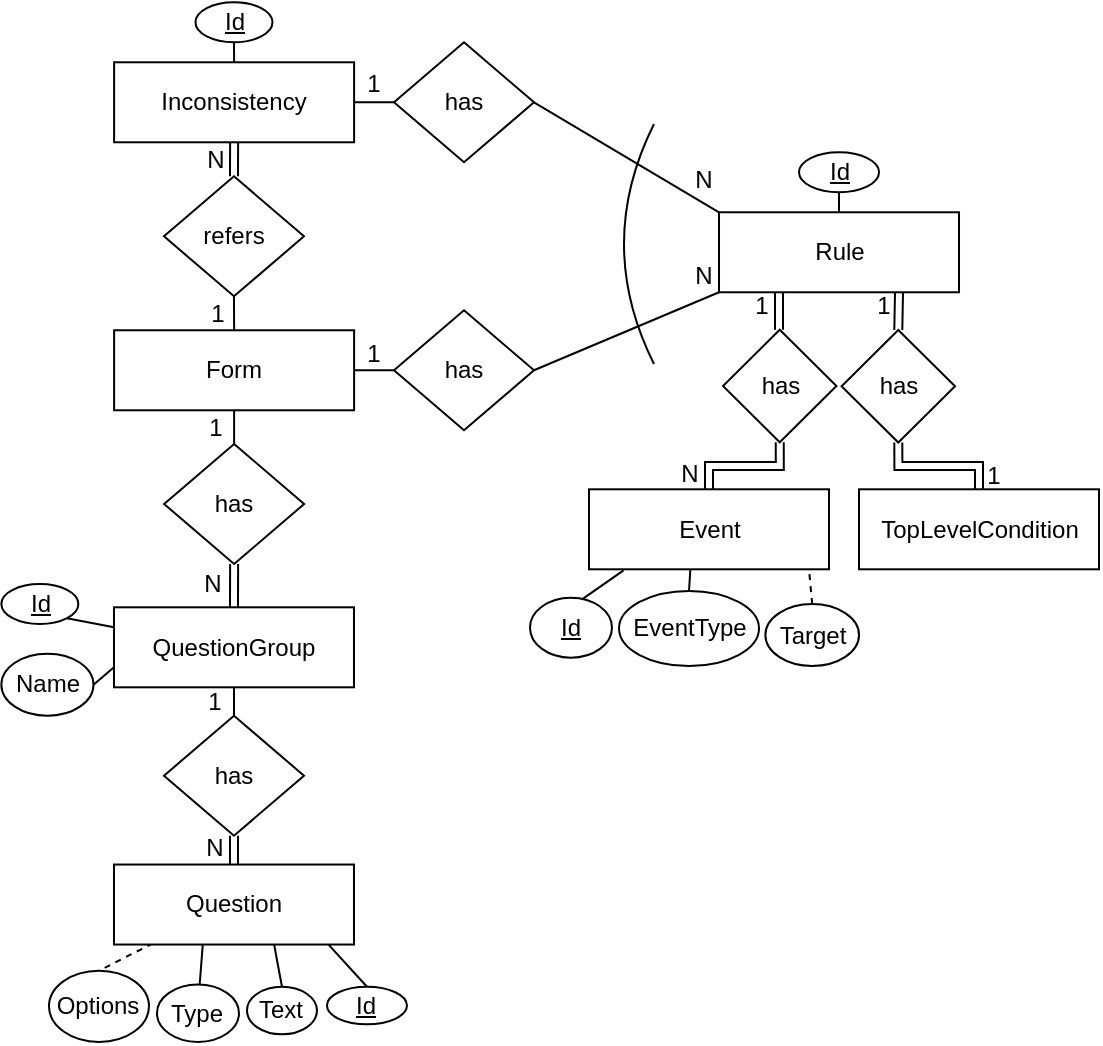 <mxfile version="24.7.7">
  <diagram name="Page-1" id="GDxtNj5UNCA339lKAcvZ">
    <mxGraphModel dx="1050" dy="565" grid="1" gridSize="10" guides="1" tooltips="1" connect="1" arrows="1" fold="1" page="1" pageScale="1" pageWidth="827" pageHeight="1169" math="0" shadow="0">
      <root>
        <mxCell id="0" />
        <mxCell id="1" parent="0" />
        <mxCell id="3LyGnDn1bI_X9S3rV7D7-2" style="edgeStyle=orthogonalEdgeStyle;rounded=0;orthogonalLoop=1;jettySize=auto;html=1;exitX=1;exitY=0.5;exitDx=0;exitDy=0;entryX=0;entryY=0.5;entryDx=0;entryDy=0;endArrow=none;endFill=0;" parent="1" source="3LyGnDn1bI_X9S3rV7D7-5" target="3LyGnDn1bI_X9S3rV7D7-55" edge="1">
          <mxGeometry relative="1" as="geometry">
            <mxPoint x="525.06" y="1118.46" as="targetPoint" />
            <Array as="points">
              <mxPoint x="600" y="993" />
            </Array>
          </mxGeometry>
        </mxCell>
        <mxCell id="3LyGnDn1bI_X9S3rV7D7-5" value="Form" style="rounded=0;whiteSpace=wrap;html=1;" parent="1" vertex="1">
          <mxGeometry x="430.06" y="973.14" width="120" height="40" as="geometry" />
        </mxCell>
        <mxCell id="3LyGnDn1bI_X9S3rV7D7-12" style="rounded=0;orthogonalLoop=1;jettySize=auto;html=1;exitX=1;exitY=0.5;exitDx=0;exitDy=0;entryX=0;entryY=1;entryDx=0;entryDy=0;endArrow=none;endFill=0;" parent="1" source="3LyGnDn1bI_X9S3rV7D7-55" target="3LyGnDn1bI_X9S3rV7D7-62" edge="1">
          <mxGeometry relative="1" as="geometry">
            <mxPoint x="667" y="955.28" as="sourcePoint" />
            <mxPoint x="682.06" y="1122.72" as="targetPoint" />
          </mxGeometry>
        </mxCell>
        <mxCell id="3LyGnDn1bI_X9S3rV7D7-13" value="1" style="text;html=1;align=center;verticalAlign=middle;whiteSpace=wrap;rounded=0;" parent="1" vertex="1">
          <mxGeometry x="555.49" y="979.98" width="10" height="10.17" as="geometry" />
        </mxCell>
        <mxCell id="3LyGnDn1bI_X9S3rV7D7-23" style="edgeStyle=orthogonalEdgeStyle;rounded=0;orthogonalLoop=1;jettySize=auto;html=1;exitX=0.5;exitY=0;exitDx=0;exitDy=0;entryX=0.5;entryY=1;entryDx=0;entryDy=0;endArrow=none;endFill=0;" parent="1" source="3LyGnDn1bI_X9S3rV7D7-25" target="3LyGnDn1bI_X9S3rV7D7-5" edge="1">
          <mxGeometry relative="1" as="geometry" />
        </mxCell>
        <mxCell id="3LyGnDn1bI_X9S3rV7D7-24" style="edgeStyle=orthogonalEdgeStyle;rounded=0;orthogonalLoop=1;jettySize=auto;html=1;exitX=0.5;exitY=1;exitDx=0;exitDy=0;entryX=0.5;entryY=0;entryDx=0;entryDy=0;endArrow=none;endFill=0;shape=link;" parent="1" source="3LyGnDn1bI_X9S3rV7D7-25" target="3LyGnDn1bI_X9S3rV7D7-28" edge="1">
          <mxGeometry relative="1" as="geometry" />
        </mxCell>
        <mxCell id="3LyGnDn1bI_X9S3rV7D7-25" value="has" style="rhombus;whiteSpace=wrap;html=1;" parent="1" vertex="1">
          <mxGeometry x="455.06" y="1030" width="70" height="60" as="geometry" />
        </mxCell>
        <mxCell id="3LyGnDn1bI_X9S3rV7D7-26" style="rounded=0;orthogonalLoop=1;jettySize=auto;html=1;exitX=0.5;exitY=1;exitDx=0;exitDy=0;entryX=0.5;entryY=0;entryDx=0;entryDy=0;endArrow=none;endFill=0;" parent="1" source="3LyGnDn1bI_X9S3rV7D7-28" target="3LyGnDn1bI_X9S3rV7D7-37" edge="1">
          <mxGeometry relative="1" as="geometry">
            <mxPoint x="489.99" y="1168.45" as="targetPoint" />
          </mxGeometry>
        </mxCell>
        <mxCell id="3LyGnDn1bI_X9S3rV7D7-27" style="rounded=0;orthogonalLoop=1;jettySize=auto;html=1;exitX=0;exitY=0.25;exitDx=0;exitDy=0;entryX=1;entryY=1;entryDx=0;entryDy=0;endArrow=none;endFill=0;" parent="1" source="3LyGnDn1bI_X9S3rV7D7-28" target="3LyGnDn1bI_X9S3rV7D7-44" edge="1">
          <mxGeometry relative="1" as="geometry" />
        </mxCell>
        <mxCell id="3LyGnDn1bI_X9S3rV7D7-28" value="QuestionGroup" style="rounded=0;whiteSpace=wrap;html=1;" parent="1" vertex="1">
          <mxGeometry x="429.99" y="1111.65" width="120" height="40" as="geometry" />
        </mxCell>
        <mxCell id="3LyGnDn1bI_X9S3rV7D7-29" value="1" style="text;html=1;align=center;verticalAlign=middle;whiteSpace=wrap;rounded=0;" parent="1" vertex="1">
          <mxGeometry x="476.56" y="1017.3" width="7.5" height="9.83" as="geometry" />
        </mxCell>
        <mxCell id="3LyGnDn1bI_X9S3rV7D7-30" value="N" style="text;html=1;align=center;verticalAlign=middle;whiteSpace=wrap;rounded=0;" parent="1" vertex="1">
          <mxGeometry x="471.81" y="1089.65" width="15" height="20" as="geometry" />
        </mxCell>
        <mxCell id="3LyGnDn1bI_X9S3rV7D7-31" style="rounded=0;orthogonalLoop=1;jettySize=auto;html=1;exitX=0.895;exitY=1.004;exitDx=0;exitDy=0;entryX=0.5;entryY=0;entryDx=0;entryDy=0;endArrow=none;endFill=0;exitPerimeter=0;" parent="1" source="3LyGnDn1bI_X9S3rV7D7-35" target="3LyGnDn1bI_X9S3rV7D7-45" edge="1">
          <mxGeometry relative="1" as="geometry" />
        </mxCell>
        <mxCell id="3LyGnDn1bI_X9S3rV7D7-32" style="rounded=0;orthogonalLoop=1;jettySize=auto;html=1;exitX=0.667;exitY=0.997;exitDx=0;exitDy=0;entryX=0.5;entryY=0;entryDx=0;entryDy=0;endArrow=none;endFill=0;exitPerimeter=0;" parent="1" source="3LyGnDn1bI_X9S3rV7D7-35" target="3LyGnDn1bI_X9S3rV7D7-46" edge="1">
          <mxGeometry relative="1" as="geometry" />
        </mxCell>
        <mxCell id="3LyGnDn1bI_X9S3rV7D7-33" style="rounded=0;orthogonalLoop=1;jettySize=auto;html=1;exitX=0.37;exitY=0.997;exitDx=0;exitDy=0;endArrow=none;endFill=0;exitPerimeter=0;" parent="1" source="3LyGnDn1bI_X9S3rV7D7-35" target="3LyGnDn1bI_X9S3rV7D7-47" edge="1">
          <mxGeometry relative="1" as="geometry" />
        </mxCell>
        <mxCell id="3LyGnDn1bI_X9S3rV7D7-34" style="rounded=0;orthogonalLoop=1;jettySize=auto;html=1;exitX=0.162;exitY=0.985;exitDx=0;exitDy=0;entryX=0.5;entryY=0;entryDx=0;entryDy=0;endArrow=none;endFill=0;exitPerimeter=0;dashed=1;" parent="1" source="3LyGnDn1bI_X9S3rV7D7-35" target="3LyGnDn1bI_X9S3rV7D7-48" edge="1">
          <mxGeometry relative="1" as="geometry" />
        </mxCell>
        <mxCell id="3LyGnDn1bI_X9S3rV7D7-35" value="Question" style="rounded=0;whiteSpace=wrap;html=1;" parent="1" vertex="1">
          <mxGeometry x="429.99" y="1240.27" width="120" height="40" as="geometry" />
        </mxCell>
        <mxCell id="3LyGnDn1bI_X9S3rV7D7-36" style="rounded=0;orthogonalLoop=1;jettySize=auto;html=1;exitX=0.5;exitY=1;exitDx=0;exitDy=0;entryX=0.5;entryY=0;entryDx=0;entryDy=0;endArrow=none;endFill=0;shape=link;" parent="1" source="3LyGnDn1bI_X9S3rV7D7-37" target="3LyGnDn1bI_X9S3rV7D7-35" edge="1">
          <mxGeometry relative="1" as="geometry">
            <mxPoint x="553.33" y="1362.23" as="sourcePoint" />
          </mxGeometry>
        </mxCell>
        <mxCell id="3LyGnDn1bI_X9S3rV7D7-37" value="has" style="rhombus;whiteSpace=wrap;html=1;" parent="1" vertex="1">
          <mxGeometry x="454.99" y="1165.85" width="70" height="60" as="geometry" />
        </mxCell>
        <mxCell id="3LyGnDn1bI_X9S3rV7D7-38" value="1" style="text;html=1;align=center;verticalAlign=middle;whiteSpace=wrap;rounded=0;" parent="1" vertex="1">
          <mxGeometry x="472.81" y="1149.0" width="15" height="20" as="geometry" />
        </mxCell>
        <mxCell id="3LyGnDn1bI_X9S3rV7D7-39" value="N" style="text;html=1;align=center;verticalAlign=middle;whiteSpace=wrap;rounded=0;" parent="1" vertex="1">
          <mxGeometry x="472.81" y="1224.85" width="15" height="14.42" as="geometry" />
        </mxCell>
        <mxCell id="3LyGnDn1bI_X9S3rV7D7-44" value="&lt;u&gt;Id&lt;/u&gt;" style="ellipse;whiteSpace=wrap;html=1;" parent="1" vertex="1">
          <mxGeometry x="373.68" y="1100" width="38.5" height="20" as="geometry" />
        </mxCell>
        <mxCell id="3LyGnDn1bI_X9S3rV7D7-45" value="&lt;u&gt;Id&lt;/u&gt;" style="ellipse;whiteSpace=wrap;html=1;" parent="1" vertex="1">
          <mxGeometry x="536.49" y="1301.39" width="40" height="18.75" as="geometry" />
        </mxCell>
        <mxCell id="3LyGnDn1bI_X9S3rV7D7-46" value="Text" style="ellipse;whiteSpace=wrap;html=1;" parent="1" vertex="1">
          <mxGeometry x="496.49" y="1301.39" width="35" height="23.75" as="geometry" />
        </mxCell>
        <mxCell id="3LyGnDn1bI_X9S3rV7D7-47" value="Type" style="ellipse;whiteSpace=wrap;html=1;" parent="1" vertex="1">
          <mxGeometry x="451.49" y="1300.23" width="41" height="28.75" as="geometry" />
        </mxCell>
        <mxCell id="3LyGnDn1bI_X9S3rV7D7-48" value="Options" style="ellipse;whiteSpace=wrap;html=1;" parent="1" vertex="1">
          <mxGeometry x="397.49" y="1293.36" width="50" height="35.62" as="geometry" />
        </mxCell>
        <mxCell id="3LyGnDn1bI_X9S3rV7D7-55" value="has" style="rhombus;whiteSpace=wrap;html=1;" parent="1" vertex="1">
          <mxGeometry x="570.0" y="963.14" width="70" height="60" as="geometry" />
        </mxCell>
        <mxCell id="3LyGnDn1bI_X9S3rV7D7-56" value="N" style="text;html=1;align=center;verticalAlign=middle;whiteSpace=wrap;rounded=0;" parent="1" vertex="1">
          <mxGeometry x="719.51" y="939.64" width="10" height="12.5" as="geometry" />
        </mxCell>
        <mxCell id="3LyGnDn1bI_X9S3rV7D7-60" value="" style="rounded=0;orthogonalLoop=1;jettySize=auto;html=1;endArrow=none;endFill=0;" parent="1" source="3LyGnDn1bI_X9S3rV7D7-62" target="3LyGnDn1bI_X9S3rV7D7-63" edge="1">
          <mxGeometry relative="1" as="geometry" />
        </mxCell>
        <mxCell id="3LyGnDn1bI_X9S3rV7D7-120" style="rounded=0;orthogonalLoop=1;jettySize=auto;html=1;exitX=0.25;exitY=1;exitDx=0;exitDy=0;entryX=0.5;entryY=0;entryDx=0;entryDy=0;endArrow=none;endFill=0;edgeStyle=orthogonalEdgeStyle;shape=link;" parent="1" source="3LyGnDn1bI_X9S3rV7D7-62" target="3LyGnDn1bI_X9S3rV7D7-101" edge="1">
          <mxGeometry relative="1" as="geometry">
            <Array as="points">
              <mxPoint x="762.51" y="973.0" />
            </Array>
          </mxGeometry>
        </mxCell>
        <mxCell id="3LyGnDn1bI_X9S3rV7D7-125" style="edgeStyle=orthogonalEdgeStyle;rounded=0;orthogonalLoop=1;jettySize=auto;html=1;exitX=0.75;exitY=1;exitDx=0;exitDy=0;entryX=0.5;entryY=0;entryDx=0;entryDy=0;shape=link;" parent="1" source="3LyGnDn1bI_X9S3rV7D7-62" target="3LyGnDn1bI_X9S3rV7D7-123" edge="1">
          <mxGeometry relative="1" as="geometry" />
        </mxCell>
        <mxCell id="3LyGnDn1bI_X9S3rV7D7-62" value="Rule" style="rounded=0;whiteSpace=wrap;html=1;" parent="1" vertex="1">
          <mxGeometry x="732.51" y="914.14" width="120" height="40" as="geometry" />
        </mxCell>
        <mxCell id="3LyGnDn1bI_X9S3rV7D7-63" value="&lt;u&gt;Id&lt;/u&gt;" style="ellipse;whiteSpace=wrap;html=1;" parent="1" vertex="1">
          <mxGeometry x="772.51" y="884.14" width="40" height="20" as="geometry" />
        </mxCell>
        <mxCell id="3LyGnDn1bI_X9S3rV7D7-99" style="rounded=0;orthogonalLoop=1;jettySize=auto;html=1;exitX=1;exitY=0.5;exitDx=0;exitDy=0;entryX=0;entryY=0.75;entryDx=0;entryDy=0;endArrow=none;endFill=0;" parent="1" source="3LyGnDn1bI_X9S3rV7D7-98" target="3LyGnDn1bI_X9S3rV7D7-28" edge="1">
          <mxGeometry relative="1" as="geometry" />
        </mxCell>
        <mxCell id="3LyGnDn1bI_X9S3rV7D7-98" value="Name" style="ellipse;whiteSpace=wrap;html=1;" parent="1" vertex="1">
          <mxGeometry x="373.68" y="1134.85" width="46.06" height="31" as="geometry" />
        </mxCell>
        <mxCell id="3LyGnDn1bI_X9S3rV7D7-101" value="has" style="rhombus;whiteSpace=wrap;html=1;" parent="1" vertex="1">
          <mxGeometry x="734.51" y="972.88" width="56.72" height="56.25" as="geometry" />
        </mxCell>
        <mxCell id="3LyGnDn1bI_X9S3rV7D7-121" style="edgeStyle=orthogonalEdgeStyle;rounded=0;orthogonalLoop=1;jettySize=auto;html=1;exitX=0.5;exitY=0;exitDx=0;exitDy=0;entryX=0.5;entryY=1;entryDx=0;entryDy=0;shape=link;" parent="1" source="3LyGnDn1bI_X9S3rV7D7-105" target="3LyGnDn1bI_X9S3rV7D7-101" edge="1">
          <mxGeometry relative="1" as="geometry">
            <Array as="points">
              <mxPoint x="727.51" y="1041.0" />
              <mxPoint x="762.51" y="1041.0" />
            </Array>
          </mxGeometry>
        </mxCell>
        <mxCell id="3LyGnDn1bI_X9S3rV7D7-105" value="Event" style="rounded=0;whiteSpace=wrap;html=1;" parent="1" vertex="1">
          <mxGeometry x="667.51" y="1052.65" width="120" height="40" as="geometry" />
        </mxCell>
        <mxCell id="3LyGnDn1bI_X9S3rV7D7-106" style="rounded=0;orthogonalLoop=1;jettySize=auto;html=1;exitX=0.634;exitY=0.029;exitDx=0;exitDy=0;entryX=0.144;entryY=1.013;entryDx=0;entryDy=0;endArrow=none;endFill=0;entryPerimeter=0;exitPerimeter=0;" parent="1" source="3LyGnDn1bI_X9S3rV7D7-107" target="3LyGnDn1bI_X9S3rV7D7-105" edge="1">
          <mxGeometry relative="1" as="geometry" />
        </mxCell>
        <mxCell id="3LyGnDn1bI_X9S3rV7D7-107" value="&lt;u&gt;Id&lt;/u&gt;" style="ellipse;whiteSpace=wrap;html=1;" parent="1" vertex="1">
          <mxGeometry x="638.0" y="1106.85" width="40.99" height="30" as="geometry" />
        </mxCell>
        <mxCell id="3LyGnDn1bI_X9S3rV7D7-108" style="rounded=0;orthogonalLoop=1;jettySize=auto;html=1;exitX=0.5;exitY=0;exitDx=0;exitDy=0;entryX=0.422;entryY=1.009;entryDx=0;entryDy=0;endArrow=none;endFill=0;entryPerimeter=0;" parent="1" source="3LyGnDn1bI_X9S3rV7D7-109" target="3LyGnDn1bI_X9S3rV7D7-105" edge="1">
          <mxGeometry relative="1" as="geometry">
            <mxPoint x="748.968" y="1129.126" as="sourcePoint" />
          </mxGeometry>
        </mxCell>
        <mxCell id="3LyGnDn1bI_X9S3rV7D7-109" value="EventType" style="ellipse;whiteSpace=wrap;html=1;" parent="1" vertex="1">
          <mxGeometry x="682.51" y="1103.5" width="70" height="37.5" as="geometry" />
        </mxCell>
        <mxCell id="3LyGnDn1bI_X9S3rV7D7-110" value="N" style="text;html=1;align=center;verticalAlign=middle;whiteSpace=wrap;rounded=0;" parent="1" vertex="1">
          <mxGeometry x="712.51" y="1039.09" width="10" height="11.65" as="geometry" />
        </mxCell>
        <mxCell id="3LyGnDn1bI_X9S3rV7D7-119" style="rounded=0;orthogonalLoop=1;jettySize=auto;html=1;exitX=0.5;exitY=0;exitDx=0;exitDy=0;entryX=0.917;entryY=1.015;entryDx=0;entryDy=0;endArrow=none;endFill=0;entryPerimeter=0;dashed=1;" parent="1" source="3LyGnDn1bI_X9S3rV7D7-118" target="3LyGnDn1bI_X9S3rV7D7-105" edge="1">
          <mxGeometry relative="1" as="geometry" />
        </mxCell>
        <mxCell id="3LyGnDn1bI_X9S3rV7D7-118" value="Target" style="ellipse;whiteSpace=wrap;html=1;" parent="1" vertex="1">
          <mxGeometry x="755.69" y="1110.0" width="46.82" height="31" as="geometry" />
        </mxCell>
        <mxCell id="3LyGnDn1bI_X9S3rV7D7-122" value="TopLevelCondition" style="rounded=0;whiteSpace=wrap;html=1;" parent="1" vertex="1">
          <mxGeometry x="802.51" y="1052.65" width="120" height="40" as="geometry" />
        </mxCell>
        <mxCell id="3LyGnDn1bI_X9S3rV7D7-126" style="edgeStyle=orthogonalEdgeStyle;rounded=0;orthogonalLoop=1;jettySize=auto;html=1;exitX=0.5;exitY=1;exitDx=0;exitDy=0;entryX=0.5;entryY=0;entryDx=0;entryDy=0;shape=link;" parent="1" source="3LyGnDn1bI_X9S3rV7D7-123" target="3LyGnDn1bI_X9S3rV7D7-122" edge="1">
          <mxGeometry relative="1" as="geometry">
            <Array as="points">
              <mxPoint x="822.51" y="1041.0" />
              <mxPoint x="862.51" y="1041.0" />
            </Array>
          </mxGeometry>
        </mxCell>
        <mxCell id="3LyGnDn1bI_X9S3rV7D7-123" value="has" style="rhombus;whiteSpace=wrap;html=1;" parent="1" vertex="1">
          <mxGeometry x="793.79" y="973.0" width="56.72" height="56.25" as="geometry" />
        </mxCell>
        <mxCell id="3LyGnDn1bI_X9S3rV7D7-128" value="1" style="text;html=1;align=center;verticalAlign=middle;whiteSpace=wrap;rounded=0;" parent="1" vertex="1">
          <mxGeometry x="749.51" y="956.31" width="7.5" height="9.83" as="geometry" />
        </mxCell>
        <mxCell id="3LyGnDn1bI_X9S3rV7D7-129" value="1" style="text;html=1;align=center;verticalAlign=middle;whiteSpace=wrap;rounded=0;" parent="1" vertex="1">
          <mxGeometry x="810.51" y="956.31" width="7.5" height="9.83" as="geometry" />
        </mxCell>
        <mxCell id="3LyGnDn1bI_X9S3rV7D7-130" value="1" style="text;html=1;align=center;verticalAlign=middle;whiteSpace=wrap;rounded=0;" parent="1" vertex="1">
          <mxGeometry x="865.51" y="1040.91" width="7.5" height="9.83" as="geometry" />
        </mxCell>
        <mxCell id="ASeWlU5oI8XA2aYk_bqq-11" style="edgeStyle=orthogonalEdgeStyle;rounded=0;orthogonalLoop=1;jettySize=auto;html=1;exitX=1;exitY=0.5;exitDx=0;exitDy=0;entryX=0;entryY=0.5;entryDx=0;entryDy=0;endArrow=none;endFill=0;" parent="1" source="ASeWlU5oI8XA2aYk_bqq-1" target="ASeWlU5oI8XA2aYk_bqq-10" edge="1">
          <mxGeometry relative="1" as="geometry" />
        </mxCell>
        <mxCell id="ASeWlU5oI8XA2aYk_bqq-1" value="Inconsistency" style="rounded=0;whiteSpace=wrap;html=1;" parent="1" vertex="1">
          <mxGeometry x="430.06" y="839.14" width="120" height="40" as="geometry" />
        </mxCell>
        <mxCell id="ASeWlU5oI8XA2aYk_bqq-4" style="edgeStyle=orthogonalEdgeStyle;rounded=0;orthogonalLoop=1;jettySize=auto;html=1;exitX=0.5;exitY=1;exitDx=0;exitDy=0;entryX=0.5;entryY=0;entryDx=0;entryDy=0;endArrow=none;endFill=0;" parent="1" source="ASeWlU5oI8XA2aYk_bqq-3" target="ASeWlU5oI8XA2aYk_bqq-1" edge="1">
          <mxGeometry relative="1" as="geometry" />
        </mxCell>
        <mxCell id="ASeWlU5oI8XA2aYk_bqq-3" value="&lt;u&gt;Id&lt;/u&gt;" style="ellipse;whiteSpace=wrap;html=1;" parent="1" vertex="1">
          <mxGeometry x="470.74" y="809.14" width="38.5" height="20" as="geometry" />
        </mxCell>
        <mxCell id="ASeWlU5oI8XA2aYk_bqq-6" style="edgeStyle=orthogonalEdgeStyle;rounded=0;orthogonalLoop=1;jettySize=auto;html=1;exitX=0.5;exitY=0;exitDx=0;exitDy=0;entryX=0.5;entryY=1;entryDx=0;entryDy=0;endArrow=none;endFill=0;shape=link;" parent="1" source="ASeWlU5oI8XA2aYk_bqq-5" target="ASeWlU5oI8XA2aYk_bqq-1" edge="1">
          <mxGeometry relative="1" as="geometry" />
        </mxCell>
        <mxCell id="ASeWlU5oI8XA2aYk_bqq-7" style="edgeStyle=orthogonalEdgeStyle;rounded=0;orthogonalLoop=1;jettySize=auto;html=1;exitX=0.5;exitY=1;exitDx=0;exitDy=0;entryX=0.5;entryY=0;entryDx=0;entryDy=0;endArrow=none;endFill=0;" parent="1" source="ASeWlU5oI8XA2aYk_bqq-5" target="3LyGnDn1bI_X9S3rV7D7-5" edge="1">
          <mxGeometry relative="1" as="geometry" />
        </mxCell>
        <mxCell id="ASeWlU5oI8XA2aYk_bqq-5" value="refers" style="rhombus;whiteSpace=wrap;html=1;" parent="1" vertex="1">
          <mxGeometry x="454.99" y="896.15" width="70" height="60" as="geometry" />
        </mxCell>
        <mxCell id="ASeWlU5oI8XA2aYk_bqq-10" value="has" style="rhombus;whiteSpace=wrap;html=1;" parent="1" vertex="1">
          <mxGeometry x="570.0" y="829.14" width="70" height="60" as="geometry" />
        </mxCell>
        <mxCell id="ASeWlU5oI8XA2aYk_bqq-12" style="rounded=0;orthogonalLoop=1;jettySize=auto;html=1;exitX=1;exitY=0.5;exitDx=0;exitDy=0;entryX=0;entryY=0;entryDx=0;entryDy=0;endArrow=none;endFill=0;" parent="1" source="ASeWlU5oI8XA2aYk_bqq-10" target="3LyGnDn1bI_X9S3rV7D7-62" edge="1">
          <mxGeometry relative="1" as="geometry">
            <mxPoint x="650" y="1003" as="sourcePoint" />
            <mxPoint x="790" y="989" as="targetPoint" />
          </mxGeometry>
        </mxCell>
        <mxCell id="ASeWlU5oI8XA2aYk_bqq-14" value="N" style="text;html=1;align=center;verticalAlign=middle;whiteSpace=wrap;rounded=0;" parent="1" vertex="1">
          <mxGeometry x="719.51" y="891.64" width="10" height="12.5" as="geometry" />
        </mxCell>
        <mxCell id="ASeWlU5oI8XA2aYk_bqq-15" value="" style="endArrow=none;html=1;rounded=0;curved=1;" parent="1" edge="1">
          <mxGeometry width="50" height="50" relative="1" as="geometry">
            <mxPoint x="700" y="990" as="sourcePoint" />
            <mxPoint x="700" y="870" as="targetPoint" />
            <Array as="points">
              <mxPoint x="670" y="930" />
            </Array>
          </mxGeometry>
        </mxCell>
        <mxCell id="ASeWlU5oI8XA2aYk_bqq-17" value="1" style="text;html=1;align=center;verticalAlign=middle;whiteSpace=wrap;rounded=0;" parent="1" vertex="1">
          <mxGeometry x="478.31" y="960.05" width="7.5" height="9.83" as="geometry" />
        </mxCell>
        <mxCell id="ASeWlU5oI8XA2aYk_bqq-18" value="N" style="text;html=1;align=center;verticalAlign=middle;whiteSpace=wrap;rounded=0;" parent="1" vertex="1">
          <mxGeometry x="477.31" y="881.14" width="7.51" height="14.14" as="geometry" />
        </mxCell>
        <mxCell id="ASeWlU5oI8XA2aYk_bqq-22" value="1" style="text;html=1;align=center;verticalAlign=middle;whiteSpace=wrap;rounded=0;" parent="1" vertex="1">
          <mxGeometry x="555.49" y="845.0" width="10" height="10.17" as="geometry" />
        </mxCell>
      </root>
    </mxGraphModel>
  </diagram>
</mxfile>
